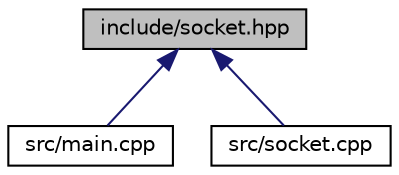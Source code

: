 digraph "include/socket.hpp"
{
 // LATEX_PDF_SIZE
  edge [fontname="Helvetica",fontsize="10",labelfontname="Helvetica",labelfontsize="10"];
  node [fontname="Helvetica",fontsize="10",shape=record];
  Node1 [label="include/socket.hpp",height=0.2,width=0.4,color="black", fillcolor="grey75", style="filled", fontcolor="black",tooltip=" "];
  Node1 -> Node2 [dir="back",color="midnightblue",fontsize="10",style="solid"];
  Node2 [label="src/main.cpp",height=0.2,width=0.4,color="black", fillcolor="white", style="filled",URL="$main_8cpp.html",tooltip="Service main file."];
  Node1 -> Node3 [dir="back",color="midnightblue",fontsize="10",style="solid"];
  Node3 [label="src/socket.cpp",height=0.2,width=0.4,color="black", fillcolor="white", style="filled",URL="$socket_8cpp.html",tooltip=" "];
}
